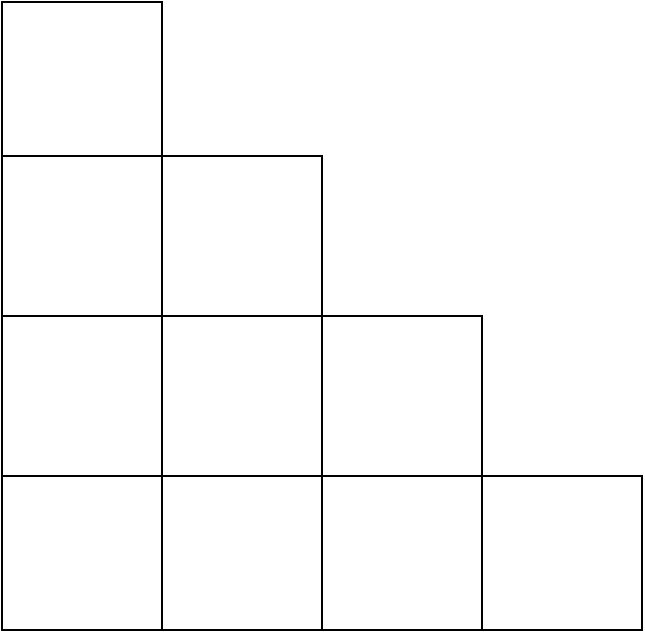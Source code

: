 <mxfile version="12.7.2" type="github">
  <diagram id="t6x-Vo_vhSx5oDT3PfKn" name="Page-1">
    <mxGraphModel dx="946" dy="589" grid="1" gridSize="10" guides="1" tooltips="1" connect="1" arrows="1" fold="1" page="1" pageScale="1" pageWidth="850" pageHeight="1100" math="0" shadow="0">
      <root>
        <mxCell id="0" />
        <mxCell id="1" parent="0" />
        <mxCell id="QyOnCSqJhCEUReIzXaSG-4" value="" style="whiteSpace=wrap;html=1;aspect=fixed;fillColor=none;" vertex="1" parent="1">
          <mxGeometry x="380" y="240" width="80" height="80" as="geometry" />
        </mxCell>
        <mxCell id="QyOnCSqJhCEUReIzXaSG-5" value="" style="whiteSpace=wrap;html=1;aspect=fixed;fillColor=none;" vertex="1" parent="1">
          <mxGeometry x="380" y="160" width="80" height="80" as="geometry" />
        </mxCell>
        <mxCell id="QyOnCSqJhCEUReIzXaSG-6" value="" style="whiteSpace=wrap;html=1;aspect=fixed;fillColor=none;" vertex="1" parent="1">
          <mxGeometry x="380" y="83" width="80" height="77" as="geometry" />
        </mxCell>
        <mxCell id="QyOnCSqJhCEUReIzXaSG-7" value="" style="whiteSpace=wrap;html=1;aspect=fixed;fillColor=none;" vertex="1" parent="1">
          <mxGeometry x="380" y="320" width="80" height="77" as="geometry" />
        </mxCell>
        <mxCell id="QyOnCSqJhCEUReIzXaSG-8" value="" style="whiteSpace=wrap;html=1;aspect=fixed;fillColor=none;" vertex="1" parent="1">
          <mxGeometry x="460" y="240" width="80" height="80" as="geometry" />
        </mxCell>
        <mxCell id="QyOnCSqJhCEUReIzXaSG-9" value="" style="whiteSpace=wrap;html=1;aspect=fixed;fillColor=none;" vertex="1" parent="1">
          <mxGeometry x="460" y="160" width="80" height="80" as="geometry" />
        </mxCell>
        <mxCell id="QyOnCSqJhCEUReIzXaSG-10" value="" style="whiteSpace=wrap;html=1;aspect=fixed;fillColor=none;" vertex="1" parent="1">
          <mxGeometry x="460" y="320" width="80" height="77" as="geometry" />
        </mxCell>
        <mxCell id="QyOnCSqJhCEUReIzXaSG-11" value="" style="whiteSpace=wrap;html=1;aspect=fixed;fillColor=none;" vertex="1" parent="1">
          <mxGeometry x="540" y="240" width="80" height="80" as="geometry" />
        </mxCell>
        <mxCell id="QyOnCSqJhCEUReIzXaSG-12" value="" style="whiteSpace=wrap;html=1;aspect=fixed;fillColor=none;" vertex="1" parent="1">
          <mxGeometry x="540" y="320" width="80" height="77" as="geometry" />
        </mxCell>
        <mxCell id="QyOnCSqJhCEUReIzXaSG-13" value="" style="whiteSpace=wrap;html=1;aspect=fixed;fillColor=none;" vertex="1" parent="1">
          <mxGeometry x="620" y="320" width="80" height="77" as="geometry" />
        </mxCell>
      </root>
    </mxGraphModel>
  </diagram>
</mxfile>
